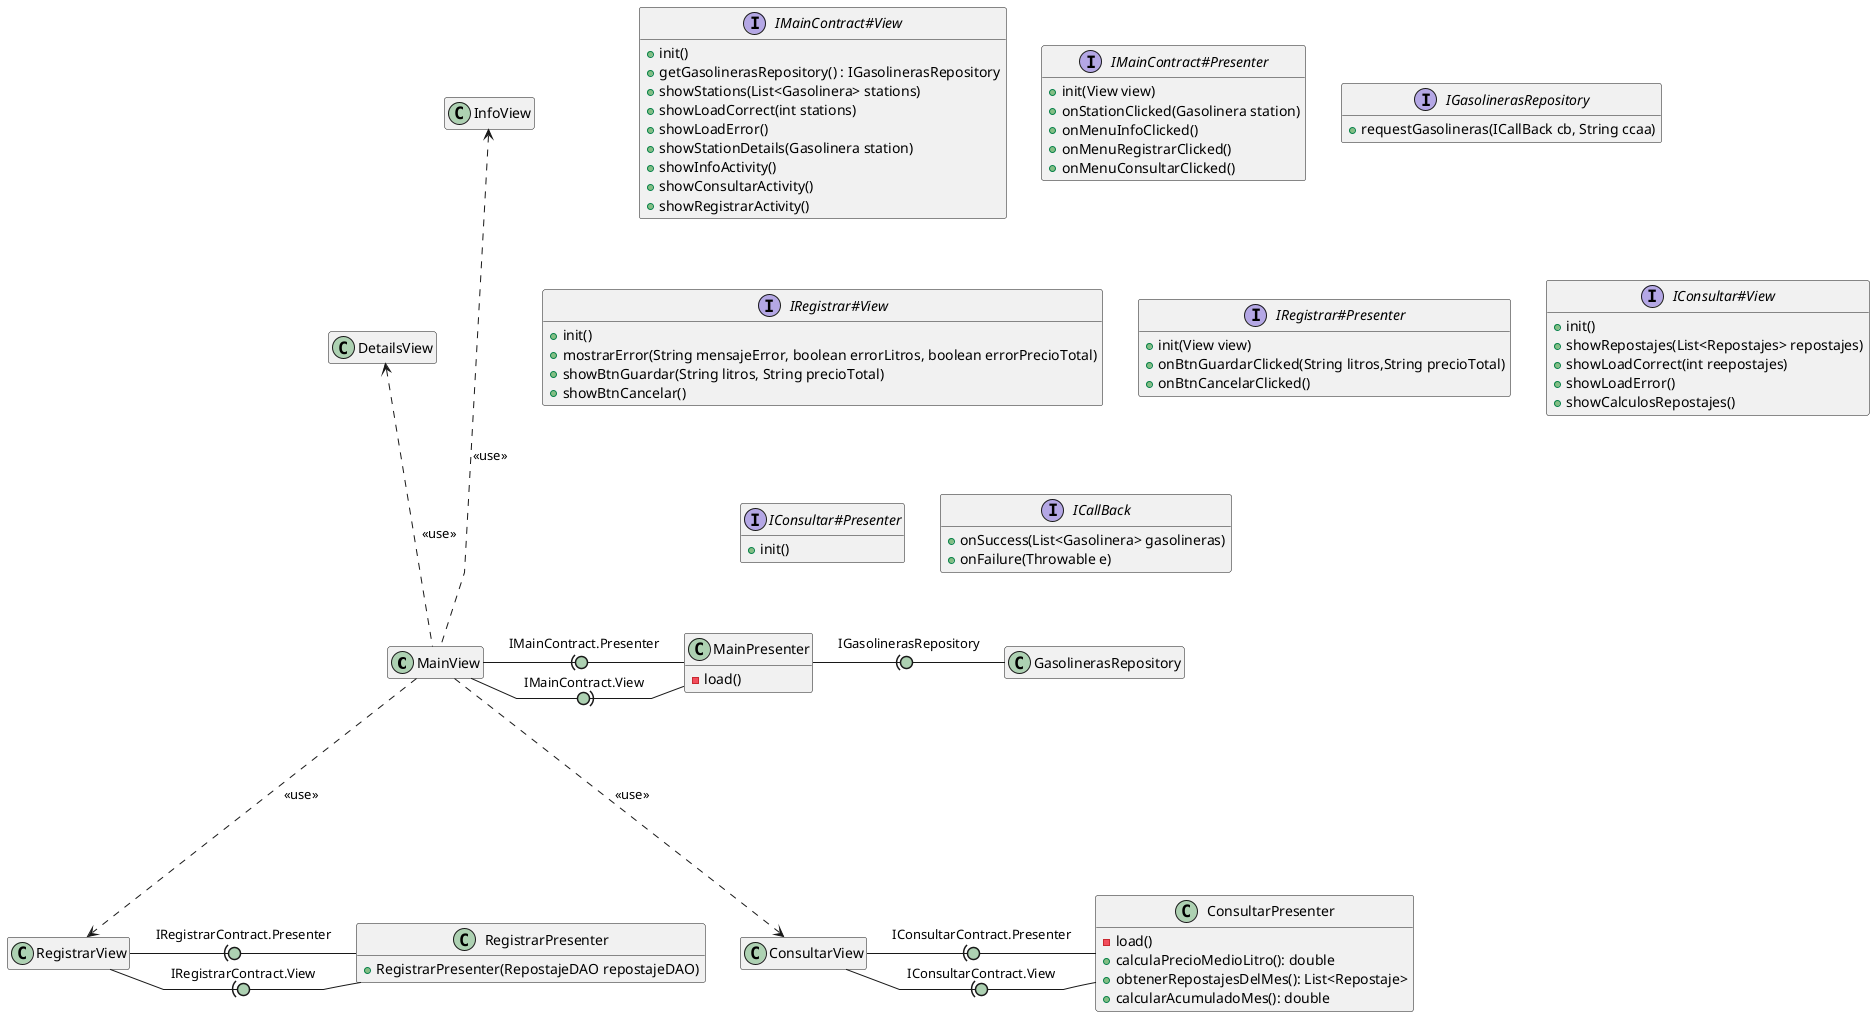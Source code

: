 @startuml clases

hide empty members
skinparam linetype polyline
skinparam arrowLollipopColor #ADD1B2

MainView -right(0- MainPresenter : IMainContract.Presenter
MainView -right0)- MainPresenter : IMainContract.View
MainView -up..-> InfoView : <<use>>
MainView -down..-> ConsultarView : <<use>>
MainView -down..->RegistrarView : <<use>>
MainView -up..> DetailsView : <<use>>
MainPresenter -right(0- GasolinerasRepository : IGasolinerasRepository
RegistrarView -right(0- RegistrarPresenter : IRegistrarContract.Presenter
RegistrarView -right(0- RegistrarPresenter : IRegistrarContract.View
ConsultarView -right(0- ConsultarPresenter : IConsultarContract.Presenter
ConsultarView -right(0- ConsultarPresenter : IConsultarContract.View


class MainPresenter {
    -load()
}

class RegistrarPresenter {
    + RegistrarPresenter(RepostajeDAO repostajeDAO)

}
class ConsultarPresenter {
    - load()
    + calculaPrecioMedioLitro(): double
    + obtenerRepostajesDelMes(): List<Repostaje>
    + calcularAcumuladoMes(): double
}


interface IMainContract#View {
    + init()
    + getGasolinerasRepository() : IGasolinerasRepository
    + showStations(List<Gasolinera> stations)
    + showLoadCorrect(int stations)
    + showLoadError()
    + showStationDetails(Gasolinera station)
    + showInfoActivity()
    + showConsultarActivity()
    + showRegistrarActivity()

}

interface IMainContract#Presenter {
    + init(View view)
    + onStationClicked(Gasolinera station)
    + onMenuInfoClicked()
    + onMenuRegistrarClicked()
    + onMenuConsultarClicked()
}

interface IGasolinerasRepository {
    + requestGasolineras(ICallBack cb, String ccaa)
}


interface IRegistrar#View {
    + init()
    + mostrarError(String mensajeError, boolean errorLitros, boolean errorPrecioTotal)
    +showBtnGuardar(String litros, String precioTotal)
    +showBtnCancelar()
}

interface IRegistrar#Presenter {
    + init(View view)
    + onBtnGuardarClicked(String litros,String precioTotal)
    + onBtnCancelarClicked()
}

interface IConsultar#View {
    + init()
    + showRepostajes(List<Repostajes> repostajes)
    + showLoadCorrect(int reepostajes)
    + showLoadError()
    + showCalculosRepostajes()
    
}

interface IConsultar#Presenter {
    + init()
}



interface ICallBack {
    + onSuccess(List<Gasolinera> gasolineras)
    + onFailure(Throwable e)
}


@enduml